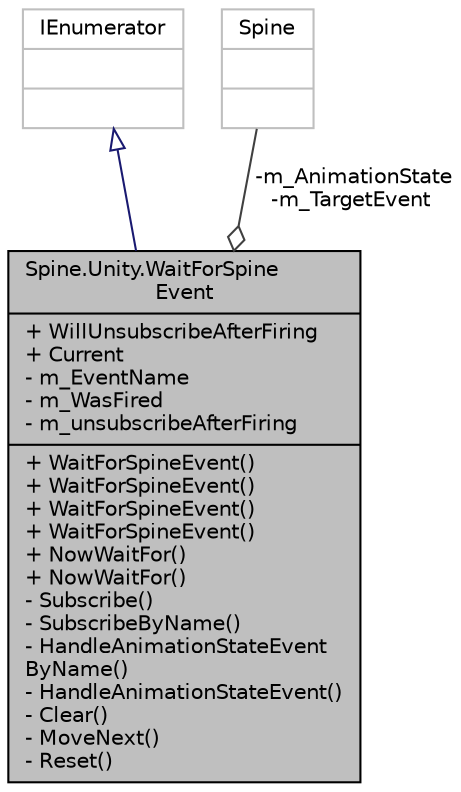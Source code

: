 digraph "Spine.Unity.WaitForSpineEvent"
{
 // LATEX_PDF_SIZE
  edge [fontname="Helvetica",fontsize="10",labelfontname="Helvetica",labelfontsize="10"];
  node [fontname="Helvetica",fontsize="10",shape=record];
  Node1 [label="{Spine.Unity.WaitForSpine\lEvent\n|+ WillUnsubscribeAfterFiring\l+ Current\l- m_EventName\l- m_WasFired\l- m_unsubscribeAfterFiring\l|+ WaitForSpineEvent()\l+ WaitForSpineEvent()\l+ WaitForSpineEvent()\l+ WaitForSpineEvent()\l+ NowWaitFor()\l+ NowWaitFor()\l- Subscribe()\l- SubscribeByName()\l- HandleAnimationStateEvent\lByName()\l- HandleAnimationStateEvent()\l- Clear()\l- MoveNext()\l- Reset()\l}",height=0.2,width=0.4,color="black", fillcolor="grey75", style="filled", fontcolor="black",tooltip="Use this as a condition-blocking yield instruction for Unity Coroutines. The routine will pause until..."];
  Node2 -> Node1 [dir="back",color="midnightblue",fontsize="10",style="solid",arrowtail="onormal",fontname="Helvetica"];
  Node2 [label="{IEnumerator\n||}",height=0.2,width=0.4,color="grey75", fillcolor="white", style="filled",tooltip=" "];
  Node3 -> Node1 [color="grey25",fontsize="10",style="solid",label=" -m_AnimationState\n-m_TargetEvent" ,arrowhead="odiamond",fontname="Helvetica"];
  Node3 [label="{Spine\n||}",height=0.2,width=0.4,color="grey75", fillcolor="white", style="filled",tooltip=" "];
}
